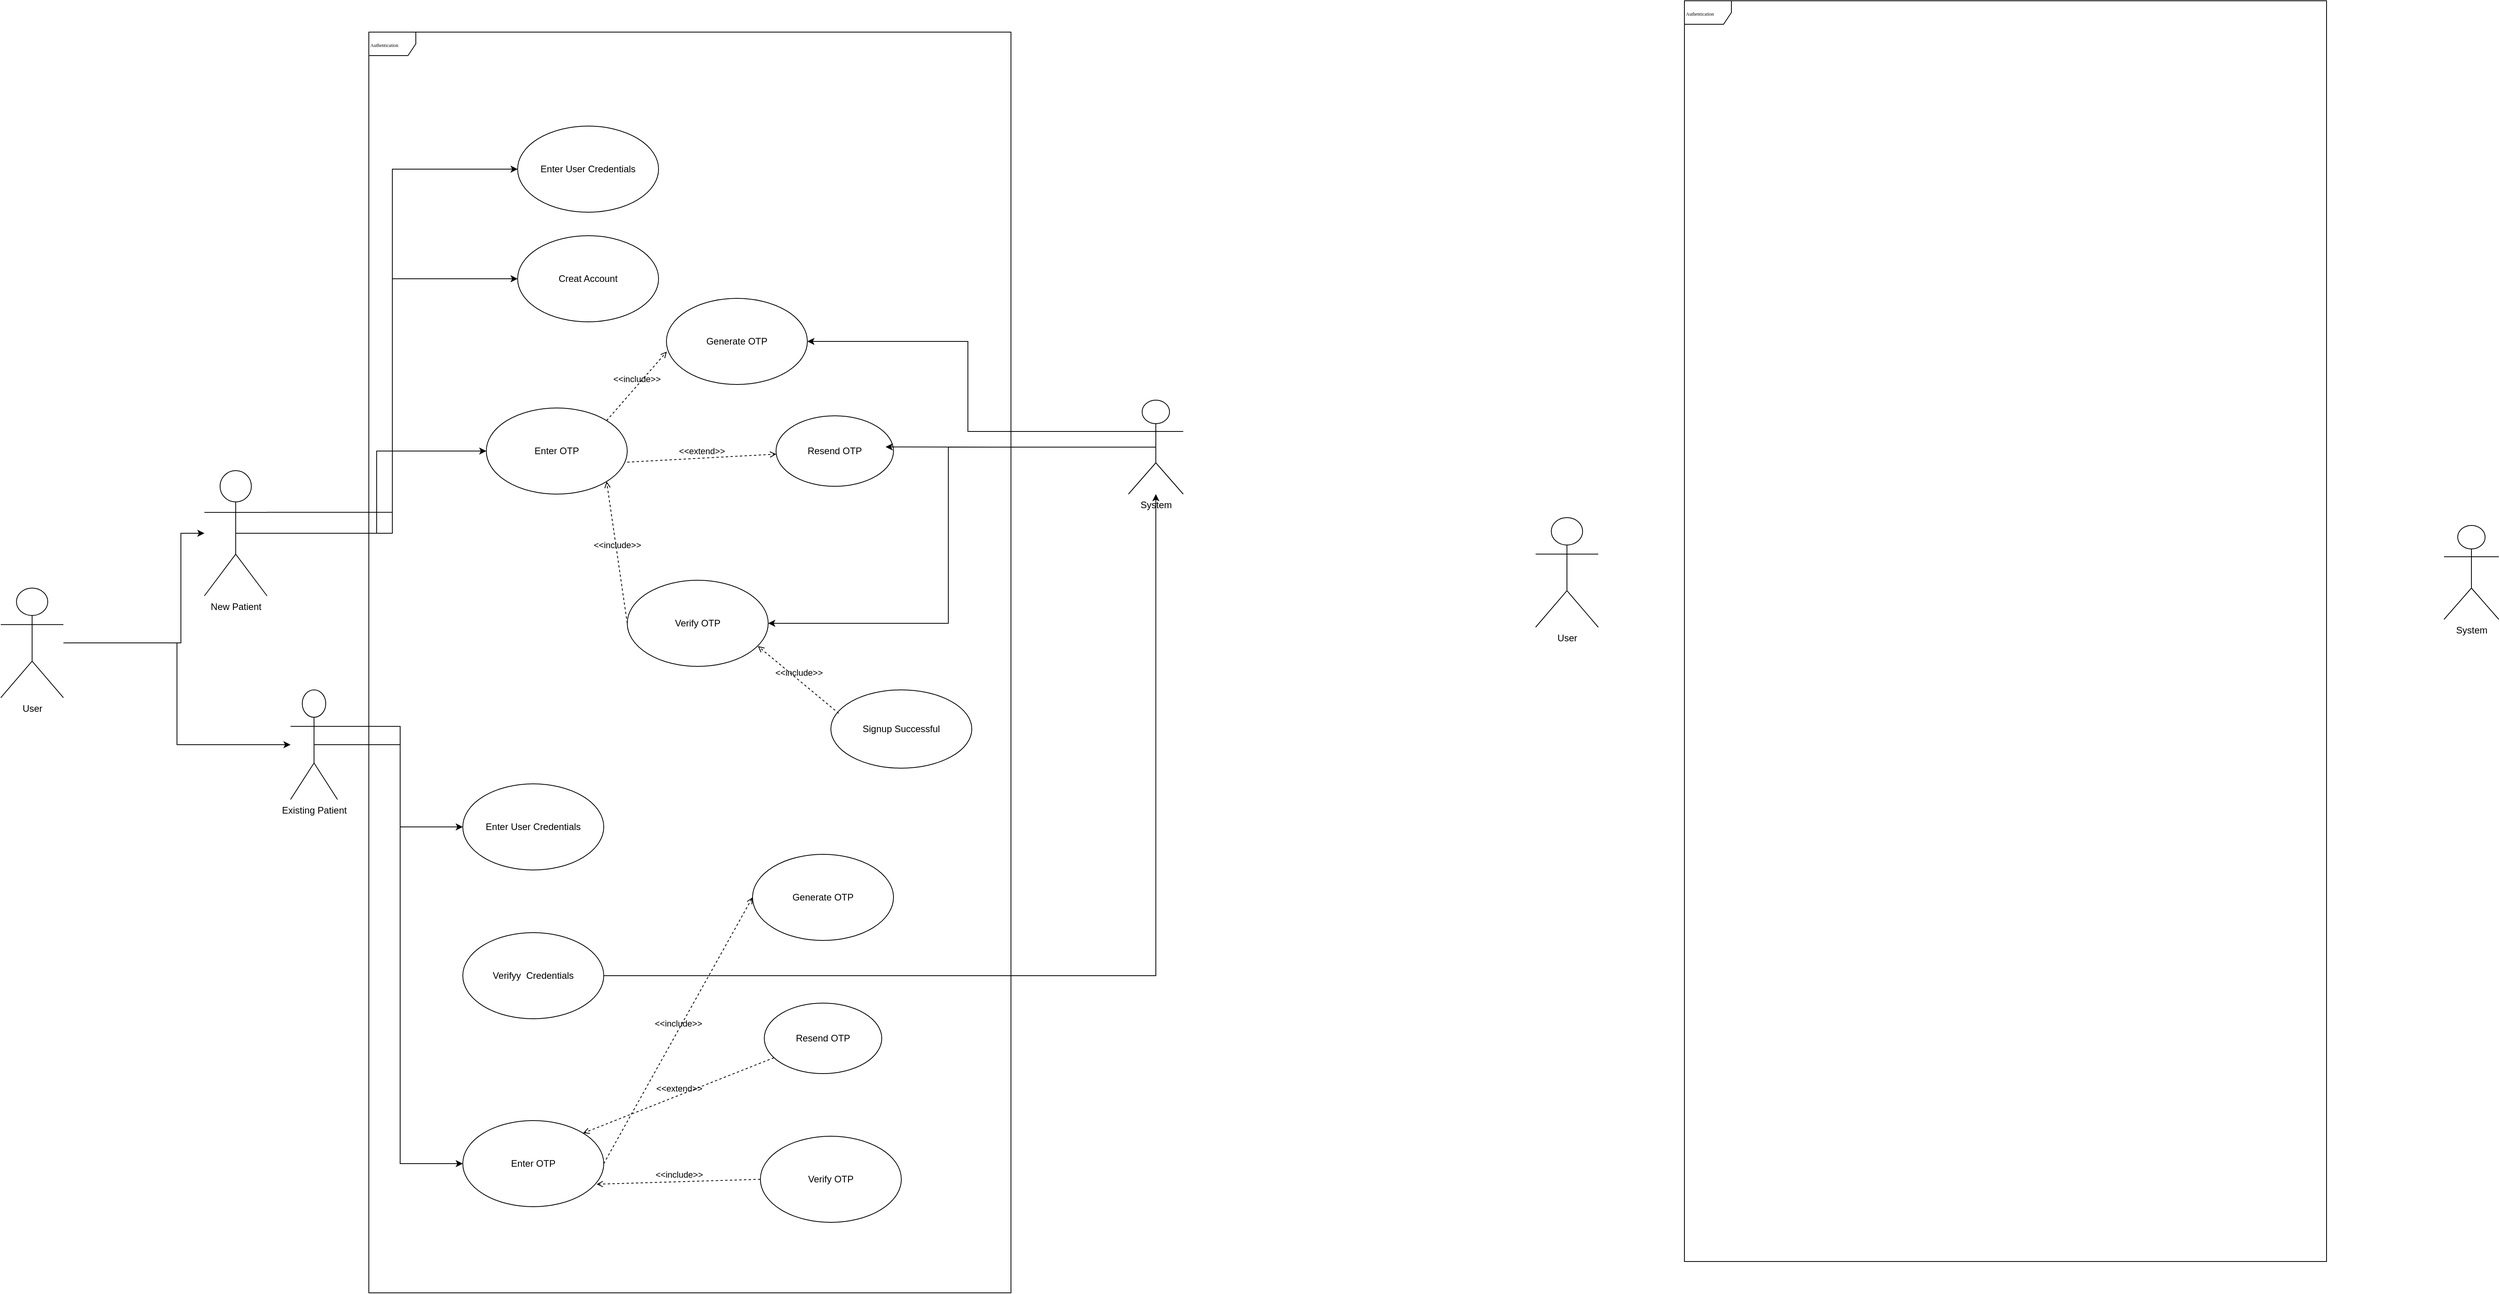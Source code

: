 <mxfile version="24.0.5" type="github">
  <diagram name="Page-1" id="c4acf3e9-155e-7222-9cf6-157b1a14988f">
    <mxGraphModel dx="2403" dy="1722" grid="1" gridSize="10" guides="1" tooltips="1" connect="1" arrows="1" fold="1" page="1" pageScale="1" pageWidth="850" pageHeight="1100" background="none" math="0" shadow="0">
      <root>
        <mxCell id="0" />
        <mxCell id="1" parent="0" />
        <mxCell id="17acba5748e5396b-1" value="&lt;font style=&quot;font-size: 6px;&quot;&gt;Authentication&lt;/font&gt;" style="shape=umlFrame;whiteSpace=wrap;html=1;rounded=0;shadow=0;comic=0;labelBackgroundColor=none;strokeWidth=1;fontFamily=Verdana;fontSize=10;align=left;" parent="1" vertex="1">
          <mxGeometry x="1320" y="150" width="820" height="1610" as="geometry" />
        </mxCell>
        <mxCell id="EnCKKxPeQJcOOB2GuZfE-8" value="" style="edgeStyle=orthogonalEdgeStyle;rounded=0;orthogonalLoop=1;jettySize=auto;html=1;" parent="1" source="EnCKKxPeQJcOOB2GuZfE-1" target="EnCKKxPeQJcOOB2GuZfE-7" edge="1">
          <mxGeometry relative="1" as="geometry">
            <Array as="points">
              <mxPoint x="1080" y="930" />
              <mxPoint x="1080" y="790" />
            </Array>
          </mxGeometry>
        </mxCell>
        <mxCell id="EnCKKxPeQJcOOB2GuZfE-11" value="" style="edgeStyle=orthogonalEdgeStyle;rounded=0;orthogonalLoop=1;jettySize=auto;html=1;" parent="1" source="EnCKKxPeQJcOOB2GuZfE-1" target="EnCKKxPeQJcOOB2GuZfE-10" edge="1">
          <mxGeometry relative="1" as="geometry" />
        </mxCell>
        <mxCell id="EnCKKxPeQJcOOB2GuZfE-1" value="User" style="shape=umlActor;verticalLabelPosition=bottom;verticalAlign=top;html=1;outlineConnect=0;" parent="1" vertex="1">
          <mxGeometry x="850" y="860" width="80" height="140" as="geometry" />
        </mxCell>
        <mxCell id="EnCKKxPeQJcOOB2GuZfE-32" style="edgeStyle=orthogonalEdgeStyle;rounded=0;orthogonalLoop=1;jettySize=auto;html=1;exitX=0;exitY=0.333;exitDx=0;exitDy=0;exitPerimeter=0;entryX=1;entryY=0.5;entryDx=0;entryDy=0;" parent="1" source="EnCKKxPeQJcOOB2GuZfE-2" target="EnCKKxPeQJcOOB2GuZfE-20" edge="1">
          <mxGeometry relative="1" as="geometry" />
        </mxCell>
        <mxCell id="EnCKKxPeQJcOOB2GuZfE-34" style="edgeStyle=orthogonalEdgeStyle;rounded=0;orthogonalLoop=1;jettySize=auto;html=1;entryX=1;entryY=0.5;entryDx=0;entryDy=0;" parent="1" source="EnCKKxPeQJcOOB2GuZfE-2" target="EnCKKxPeQJcOOB2GuZfE-22" edge="1">
          <mxGeometry relative="1" as="geometry" />
        </mxCell>
        <mxCell id="EnCKKxPeQJcOOB2GuZfE-2" value="System" style="shape=umlActor;verticalLabelPosition=bottom;verticalAlign=top;html=1;outlineConnect=0;" parent="1" vertex="1">
          <mxGeometry x="2290" y="620" width="70" height="120" as="geometry" />
        </mxCell>
        <mxCell id="EnCKKxPeQJcOOB2GuZfE-27" style="edgeStyle=orthogonalEdgeStyle;rounded=0;orthogonalLoop=1;jettySize=auto;html=1;exitX=1;exitY=0.333;exitDx=0;exitDy=0;exitPerimeter=0;entryX=0;entryY=0.5;entryDx=0;entryDy=0;" parent="1" source="EnCKKxPeQJcOOB2GuZfE-7" target="EnCKKxPeQJcOOB2GuZfE-14" edge="1">
          <mxGeometry relative="1" as="geometry" />
        </mxCell>
        <mxCell id="EnCKKxPeQJcOOB2GuZfE-28" style="edgeStyle=orthogonalEdgeStyle;rounded=0;orthogonalLoop=1;jettySize=auto;html=1;exitX=0.5;exitY=0.5;exitDx=0;exitDy=0;exitPerimeter=0;entryX=0;entryY=0.5;entryDx=0;entryDy=0;" parent="1" source="EnCKKxPeQJcOOB2GuZfE-7" target="EnCKKxPeQJcOOB2GuZfE-19" edge="1">
          <mxGeometry relative="1" as="geometry" />
        </mxCell>
        <mxCell id="EnCKKxPeQJcOOB2GuZfE-31" style="edgeStyle=orthogonalEdgeStyle;rounded=0;orthogonalLoop=1;jettySize=auto;html=1;exitX=0.5;exitY=0.5;exitDx=0;exitDy=0;exitPerimeter=0;" parent="1" source="EnCKKxPeQJcOOB2GuZfE-7" target="EnCKKxPeQJcOOB2GuZfE-21" edge="1">
          <mxGeometry relative="1" as="geometry" />
        </mxCell>
        <mxCell id="EnCKKxPeQJcOOB2GuZfE-7" value="New Patient" style="shape=umlActor;verticalLabelPosition=bottom;verticalAlign=top;html=1;outlineConnect=0;" parent="1" vertex="1">
          <mxGeometry x="1110" y="710" width="80" height="160" as="geometry" />
        </mxCell>
        <mxCell id="EnCKKxPeQJcOOB2GuZfE-50" style="edgeStyle=orthogonalEdgeStyle;rounded=0;orthogonalLoop=1;jettySize=auto;html=1;exitX=1;exitY=0.333;exitDx=0;exitDy=0;exitPerimeter=0;" parent="1" source="EnCKKxPeQJcOOB2GuZfE-10" target="EnCKKxPeQJcOOB2GuZfE-41" edge="1">
          <mxGeometry relative="1" as="geometry" />
        </mxCell>
        <mxCell id="EnCKKxPeQJcOOB2GuZfE-53" style="edgeStyle=orthogonalEdgeStyle;rounded=0;orthogonalLoop=1;jettySize=auto;html=1;exitX=0.5;exitY=0.5;exitDx=0;exitDy=0;exitPerimeter=0;entryX=0;entryY=0.5;entryDx=0;entryDy=0;" parent="1" source="EnCKKxPeQJcOOB2GuZfE-10" target="EnCKKxPeQJcOOB2GuZfE-44" edge="1">
          <mxGeometry relative="1" as="geometry" />
        </mxCell>
        <mxCell id="EnCKKxPeQJcOOB2GuZfE-10" value="Existing Patient" style="shape=umlActor;verticalLabelPosition=bottom;verticalAlign=top;html=1;outlineConnect=0;" parent="1" vertex="1">
          <mxGeometry x="1220" y="990" width="60" height="140" as="geometry" />
        </mxCell>
        <mxCell id="EnCKKxPeQJcOOB2GuZfE-14" value="Enter User Credentials" style="ellipse;whiteSpace=wrap;html=1;" parent="1" vertex="1">
          <mxGeometry x="1510" y="270" width="180" height="110" as="geometry" />
        </mxCell>
        <mxCell id="EnCKKxPeQJcOOB2GuZfE-19" value="Creat Account" style="ellipse;whiteSpace=wrap;html=1;" parent="1" vertex="1">
          <mxGeometry x="1510" y="410" width="180" height="110" as="geometry" />
        </mxCell>
        <mxCell id="EnCKKxPeQJcOOB2GuZfE-20" value="Generate OTP&lt;span style=&quot;color: rgba(0, 0, 0, 0); font-family: monospace; font-size: 0px; text-align: start; text-wrap: nowrap;&quot;&gt;%3CmxGraphModel%3E%3Croot%3E%3CmxCell%20id%3D%220%22%2F%3E%3CmxCell%20id%3D%221%22%20parent%3D%220%22%2F%3E%3CmxCell%20id%3D%222%22%20value%3D%22Confirm%20Your%20Credentials%22%20style%3D%22ellipse%3BwhiteSpace%3Dwrap%3Bhtml%3D1%3B%22%20vertex%3D%221%22%20parent%3D%221%22%3E%3CmxGeometry%20x%3D%221510%22%20y%3D%22410%22%20width%3D%22180%22%20height%3D%22110%22%20as%3D%22geometry%22%2F%3E%3C%2FmxCell%3E%3C%2Froot%3E%3C%2FmxGraphModel%3E&lt;/span&gt;" style="ellipse;whiteSpace=wrap;html=1;" parent="1" vertex="1">
          <mxGeometry x="1700" y="490" width="180" height="110" as="geometry" />
        </mxCell>
        <mxCell id="EnCKKxPeQJcOOB2GuZfE-21" value="Enter OTP" style="ellipse;whiteSpace=wrap;html=1;" parent="1" vertex="1">
          <mxGeometry x="1470" y="630" width="180" height="110" as="geometry" />
        </mxCell>
        <mxCell id="EnCKKxPeQJcOOB2GuZfE-22" value="Verify OTP" style="ellipse;whiteSpace=wrap;html=1;" parent="1" vertex="1">
          <mxGeometry x="1650" y="850" width="180" height="110" as="geometry" />
        </mxCell>
        <mxCell id="EnCKKxPeQJcOOB2GuZfE-23" value="Resend OTP" style="ellipse;whiteSpace=wrap;html=1;" parent="1" vertex="1">
          <mxGeometry x="1840" y="640" width="150" height="90" as="geometry" />
        </mxCell>
        <mxCell id="EnCKKxPeQJcOOB2GuZfE-24" value="&amp;lt;&amp;lt;include&amp;gt;&amp;gt;" style="html=1;verticalAlign=bottom;labelBackgroundColor=none;endArrow=open;endFill=0;dashed=1;rounded=0;exitX=1;exitY=0;exitDx=0;exitDy=0;entryX=0.003;entryY=0.618;entryDx=0;entryDy=0;entryPerimeter=0;" parent="1" source="EnCKKxPeQJcOOB2GuZfE-21" target="EnCKKxPeQJcOOB2GuZfE-20" edge="1">
          <mxGeometry width="160" relative="1" as="geometry">
            <mxPoint x="1520" y="840" as="sourcePoint" />
            <mxPoint x="1680" y="840" as="targetPoint" />
          </mxGeometry>
        </mxCell>
        <mxCell id="EnCKKxPeQJcOOB2GuZfE-25" value="&amp;lt;&amp;lt;include&amp;gt;&amp;gt;" style="html=1;verticalAlign=bottom;labelBackgroundColor=none;endArrow=open;endFill=0;dashed=1;rounded=0;exitX=0;exitY=0.5;exitDx=0;exitDy=0;entryX=1;entryY=1;entryDx=0;entryDy=0;" parent="1" source="EnCKKxPeQJcOOB2GuZfE-22" target="EnCKKxPeQJcOOB2GuZfE-21" edge="1">
          <mxGeometry width="160" relative="1" as="geometry">
            <mxPoint x="1520" y="840" as="sourcePoint" />
            <mxPoint x="1680" y="840" as="targetPoint" />
          </mxGeometry>
        </mxCell>
        <mxCell id="EnCKKxPeQJcOOB2GuZfE-26" value="&amp;lt;&amp;lt;extend&amp;gt;&amp;gt;" style="html=1;verticalAlign=bottom;labelBackgroundColor=none;endArrow=open;endFill=0;dashed=1;rounded=0;exitX=1;exitY=0.629;exitDx=0;exitDy=0;exitPerimeter=0;" parent="1" source="EnCKKxPeQJcOOB2GuZfE-21" target="EnCKKxPeQJcOOB2GuZfE-23" edge="1">
          <mxGeometry width="160" relative="1" as="geometry">
            <mxPoint x="1520" y="840" as="sourcePoint" />
            <mxPoint x="1680" y="840" as="targetPoint" />
          </mxGeometry>
        </mxCell>
        <mxCell id="EnCKKxPeQJcOOB2GuZfE-33" style="edgeStyle=orthogonalEdgeStyle;rounded=0;orthogonalLoop=1;jettySize=auto;html=1;exitX=0.5;exitY=0.5;exitDx=0;exitDy=0;exitPerimeter=0;entryX=0.933;entryY=0.441;entryDx=0;entryDy=0;entryPerimeter=0;" parent="1" source="EnCKKxPeQJcOOB2GuZfE-2" target="EnCKKxPeQJcOOB2GuZfE-23" edge="1">
          <mxGeometry relative="1" as="geometry" />
        </mxCell>
        <mxCell id="EnCKKxPeQJcOOB2GuZfE-41" value="Enter User Credentials" style="ellipse;whiteSpace=wrap;html=1;" parent="1" vertex="1">
          <mxGeometry x="1440" y="1110" width="180" height="110" as="geometry" />
        </mxCell>
        <mxCell id="EnCKKxPeQJcOOB2GuZfE-49" style="edgeStyle=orthogonalEdgeStyle;rounded=0;orthogonalLoop=1;jettySize=auto;html=1;exitX=1;exitY=0.5;exitDx=0;exitDy=0;" parent="1" source="EnCKKxPeQJcOOB2GuZfE-42" target="EnCKKxPeQJcOOB2GuZfE-2" edge="1">
          <mxGeometry relative="1" as="geometry" />
        </mxCell>
        <mxCell id="EnCKKxPeQJcOOB2GuZfE-42" value="Verifyy&amp;nbsp; Credentials" style="ellipse;whiteSpace=wrap;html=1;" parent="1" vertex="1">
          <mxGeometry x="1440" y="1300" width="180" height="110" as="geometry" />
        </mxCell>
        <mxCell id="EnCKKxPeQJcOOB2GuZfE-43" value="Generate OTP&lt;span style=&quot;color: rgba(0, 0, 0, 0); font-family: monospace; font-size: 0px; text-align: start; text-wrap: nowrap;&quot;&gt;%3CmxGraphModel%3E%3Croot%3E%3CmxCell%20id%3D%220%22%2F%3E%3CmxCell%20id%3D%221%22%20parent%3D%220%22%2F%3E%3CmxCell%20id%3D%222%22%20value%3D%22Confirm%20Your%20Credentials%22%20style%3D%22ellipse%3BwhiteSpace%3Dwrap%3Bhtml%3D1%3B%22%20vertex%3D%221%22%20parent%3D%221%22%3E%3CmxGeometry%20x%3D%221510%22%20y%3D%22410%22%20width%3D%22180%22%20height%3D%22110%22%20as%3D%22geometry%22%2F%3E%3C%2FmxCell%3E%3C%2Froot%3E%3C%2FmxGraphModel%3E&lt;/span&gt;" style="ellipse;whiteSpace=wrap;html=1;" parent="1" vertex="1">
          <mxGeometry x="1810" y="1200" width="180" height="110" as="geometry" />
        </mxCell>
        <mxCell id="EnCKKxPeQJcOOB2GuZfE-44" value="Enter OTP" style="ellipse;whiteSpace=wrap;html=1;" parent="1" vertex="1">
          <mxGeometry x="1440" y="1540" width="180" height="110" as="geometry" />
        </mxCell>
        <mxCell id="EnCKKxPeQJcOOB2GuZfE-45" value="Verify OTP" style="ellipse;whiteSpace=wrap;html=1;" parent="1" vertex="1">
          <mxGeometry x="1820" y="1560" width="180" height="110" as="geometry" />
        </mxCell>
        <mxCell id="EnCKKxPeQJcOOB2GuZfE-46" value="Resend OTP" style="ellipse;whiteSpace=wrap;html=1;" parent="1" vertex="1">
          <mxGeometry x="1825" y="1390" width="150" height="90" as="geometry" />
        </mxCell>
        <mxCell id="EnCKKxPeQJcOOB2GuZfE-47" value="Signup Successful" style="ellipse;whiteSpace=wrap;html=1;" parent="1" vertex="1">
          <mxGeometry x="1910" y="990" width="180" height="100" as="geometry" />
        </mxCell>
        <mxCell id="EnCKKxPeQJcOOB2GuZfE-52" value="&amp;lt;&amp;lt;include&amp;gt;&amp;gt;" style="html=1;verticalAlign=bottom;labelBackgroundColor=none;endArrow=open;endFill=0;dashed=1;rounded=0;exitX=1;exitY=0.5;exitDx=0;exitDy=0;entryX=0;entryY=0.5;entryDx=0;entryDy=0;" parent="1" source="EnCKKxPeQJcOOB2GuZfE-44" target="EnCKKxPeQJcOOB2GuZfE-43" edge="1">
          <mxGeometry width="160" relative="1" as="geometry">
            <mxPoint x="1270" y="800" as="sourcePoint" />
            <mxPoint x="1430" y="800" as="targetPoint" />
          </mxGeometry>
        </mxCell>
        <mxCell id="EnCKKxPeQJcOOB2GuZfE-54" value="&amp;lt;&amp;lt;include&amp;gt;&amp;gt;" style="html=1;verticalAlign=bottom;labelBackgroundColor=none;endArrow=open;endFill=0;dashed=1;rounded=0;exitX=0;exitY=0.5;exitDx=0;exitDy=0;entryX=0.949;entryY=0.739;entryDx=0;entryDy=0;entryPerimeter=0;" parent="1" source="EnCKKxPeQJcOOB2GuZfE-45" target="EnCKKxPeQJcOOB2GuZfE-44" edge="1">
          <mxGeometry width="160" relative="1" as="geometry">
            <mxPoint x="1270" y="1370" as="sourcePoint" />
            <mxPoint x="1430" y="1370" as="targetPoint" />
          </mxGeometry>
        </mxCell>
        <mxCell id="EnCKKxPeQJcOOB2GuZfE-55" value="&amp;lt;&amp;lt;extend&amp;gt;&amp;gt;" style="html=1;verticalAlign=bottom;labelBackgroundColor=none;endArrow=open;endFill=0;dashed=1;rounded=0;entryX=1;entryY=0;entryDx=0;entryDy=0;" parent="1" source="EnCKKxPeQJcOOB2GuZfE-46" target="EnCKKxPeQJcOOB2GuZfE-44" edge="1">
          <mxGeometry width="160" relative="1" as="geometry">
            <mxPoint x="1270" y="1260" as="sourcePoint" />
            <mxPoint x="1430" y="1260" as="targetPoint" />
          </mxGeometry>
        </mxCell>
        <mxCell id="EnCKKxPeQJcOOB2GuZfE-56" value="&amp;lt;&amp;lt;include&amp;gt;&amp;gt;" style="html=1;verticalAlign=bottom;labelBackgroundColor=none;endArrow=open;endFill=0;dashed=1;rounded=0;entryX=0.927;entryY=0.765;entryDx=0;entryDy=0;entryPerimeter=0;exitX=0.056;exitY=0.3;exitDx=0;exitDy=0;exitPerimeter=0;" parent="1" source="EnCKKxPeQJcOOB2GuZfE-47" target="EnCKKxPeQJcOOB2GuZfE-22" edge="1">
          <mxGeometry width="160" relative="1" as="geometry">
            <mxPoint x="1690" y="1010" as="sourcePoint" />
            <mxPoint x="1850" y="1010" as="targetPoint" />
          </mxGeometry>
        </mxCell>
        <mxCell id="EnCKKxPeQJcOOB2GuZfE-57" value="&lt;font style=&quot;font-size: 6px;&quot;&gt;Authentication&lt;/font&gt;" style="shape=umlFrame;whiteSpace=wrap;html=1;rounded=0;shadow=0;comic=0;labelBackgroundColor=none;strokeWidth=1;fontFamily=Verdana;fontSize=10;align=left;" parent="1" vertex="1">
          <mxGeometry x="3000" y="110" width="820" height="1610" as="geometry" />
        </mxCell>
        <mxCell id="7nLuIF265XSXdmypBHoC-1" value="User" style="shape=umlActor;verticalLabelPosition=bottom;verticalAlign=top;html=1;outlineConnect=0;" vertex="1" parent="1">
          <mxGeometry x="2810" y="770" width="80" height="140" as="geometry" />
        </mxCell>
        <mxCell id="7nLuIF265XSXdmypBHoC-2" value="System" style="shape=umlActor;verticalLabelPosition=bottom;verticalAlign=top;html=1;outlineConnect=0;" vertex="1" parent="1">
          <mxGeometry x="3970" y="780" width="70" height="120" as="geometry" />
        </mxCell>
      </root>
    </mxGraphModel>
  </diagram>
</mxfile>
